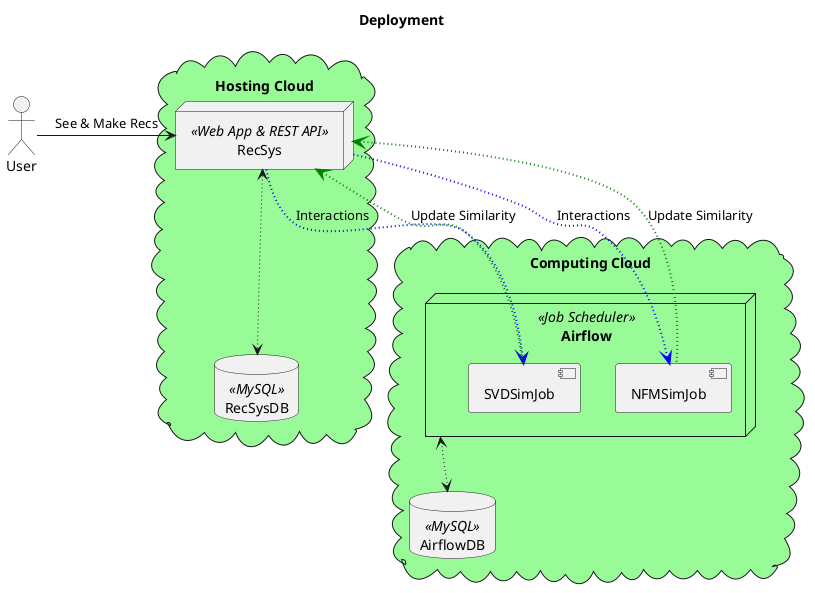 @startuml
title Deployment

actor User

cloud "Hosting Cloud" #palegreen {
    node RecSys <<Web App & REST API>>
    database RecSysDB <<MySQL>>
}

cloud "Computing Cloud" #palegreen {
    node Airflow <<Job Scheduler>> {
        artifact [SVDSimJob]
        artifact [NFMSimJob]
    }
    database AirflowDB <<MySQL>>
}


User -r-> RecSys: See & Make Recs
RecSys -[#blue,dotted,thickness=2]-> SVDSimJob: Interactions
RecSys <-[#green,dotted,thickness=2]- SVDSimJob: Update Similarity
RecSys -[#blue,dotted,thickness=2]-> NFMSimJob: Interactions
RecSys <-[#green,dotted,thickness=2]- NFMSimJob: Update Similarity

RecSys <-[dotted,thickness=1]-> RecSysDB
Airflow <-[dotted,thickness=1]-> AirflowDB
@enduml